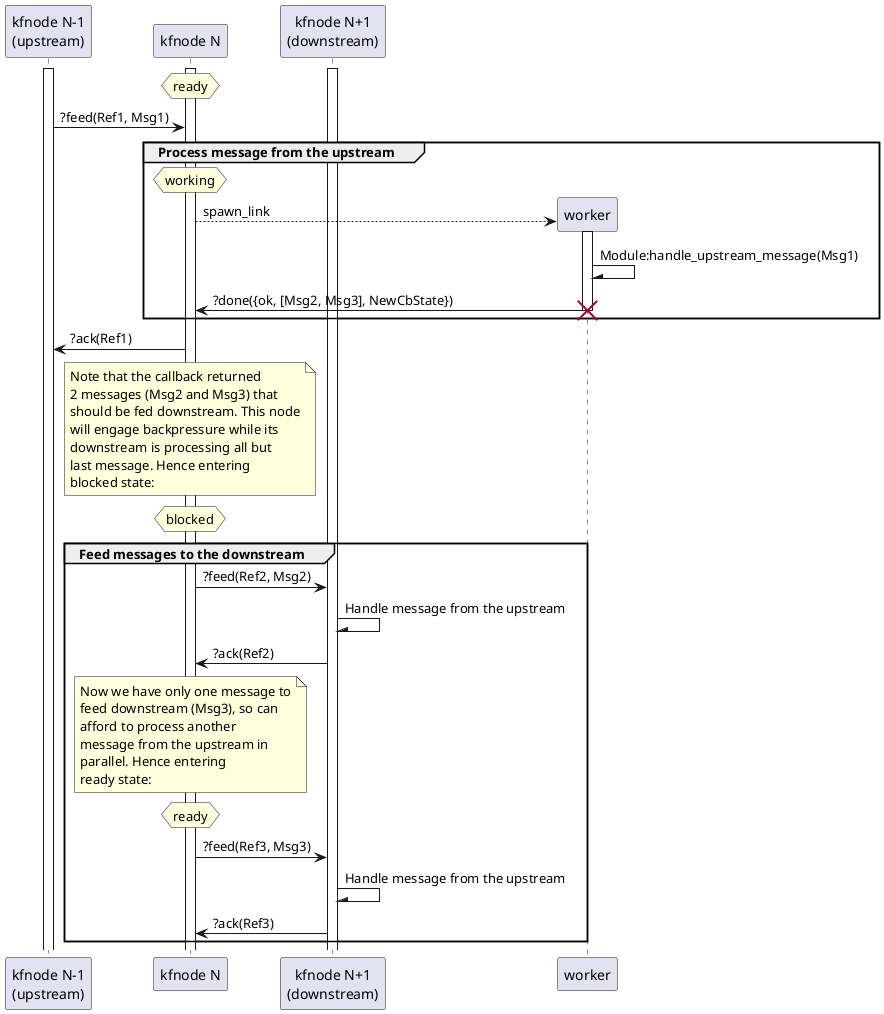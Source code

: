 @startuml

participant "kfnode N-1\n(upstream)" as upstream
participant "kfnode N" as kfnode
participant "kfnode N+1\n(downstream)" as downstream

activate kfnode
activate upstream
activate downstream

hnote over kfnode : ready
upstream -> kfnode : ?feed(Ref1, Msg1)

group Process message from the upstream
  hnote over kfnode : working
  kfnode --> worker ** : spawn_link
  activate worker
  worker -\ worker : Module:handle_upstream_message(Msg1)
  kfnode <- worker : ?done({ok, [Msg2, Msg3], NewCbState})
  destroy worker
end

kfnode -> upstream : ?ack(Ref1)

note over kfnode
  Note that the callback returned
  2 messages (Msg2 and Msg3) that
  should be fed downstream. This node
  will engage backpressure while its
  downstream is processing all but
  last message. Hence entering
  blocked state:
end note

hnote over kfnode : blocked
group Feed messages to the downstream
  kfnode -> downstream : ?feed(Ref2, Msg2)
  downstream -\ downstream : Handle message from the upstream
  kfnode <- downstream : ?ack(Ref2)

  note over kfnode
    Now we have only one message to
    feed downstream (Msg3), so can
    afford to process another
    message from the upstream in
    parallel. Hence entering
    ready state:
  end note

  hnote over kfnode : ready
  kfnode -> downstream : ?feed(Ref3, Msg3)
  downstream -\ downstream : Handle message from the upstream
  kfnode <- downstream : ?ack(Ref3)
end

@enduml
